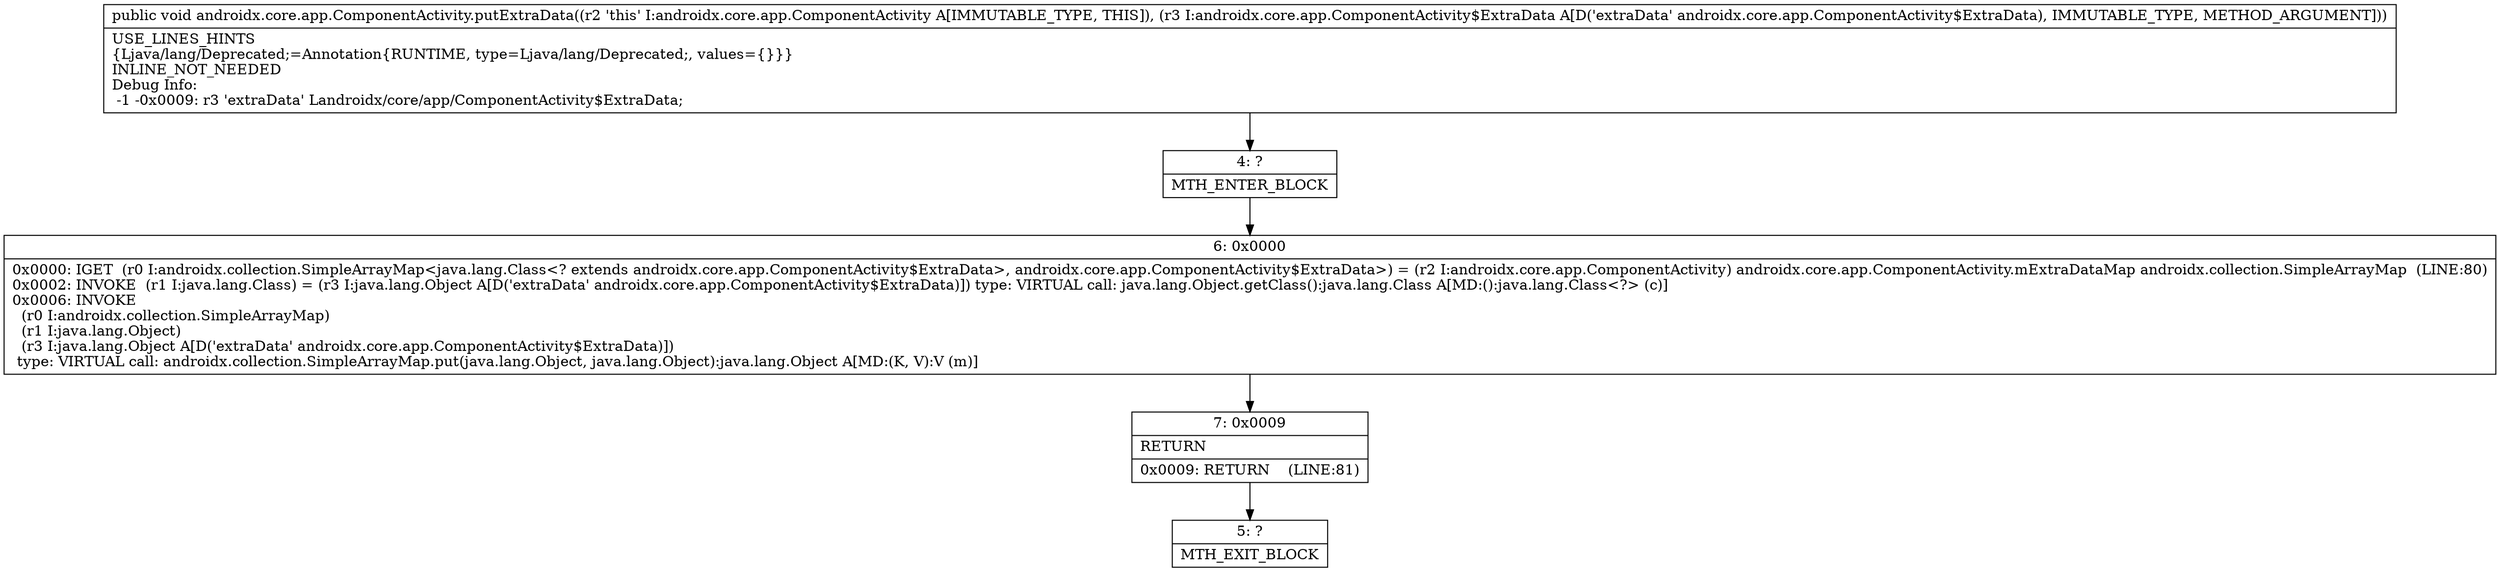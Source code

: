 digraph "CFG forandroidx.core.app.ComponentActivity.putExtraData(Landroidx\/core\/app\/ComponentActivity$ExtraData;)V" {
Node_4 [shape=record,label="{4\:\ ?|MTH_ENTER_BLOCK\l}"];
Node_6 [shape=record,label="{6\:\ 0x0000|0x0000: IGET  (r0 I:androidx.collection.SimpleArrayMap\<java.lang.Class\<? extends androidx.core.app.ComponentActivity$ExtraData\>, androidx.core.app.ComponentActivity$ExtraData\>) = (r2 I:androidx.core.app.ComponentActivity) androidx.core.app.ComponentActivity.mExtraDataMap androidx.collection.SimpleArrayMap  (LINE:80)\l0x0002: INVOKE  (r1 I:java.lang.Class) = (r3 I:java.lang.Object A[D('extraData' androidx.core.app.ComponentActivity$ExtraData)]) type: VIRTUAL call: java.lang.Object.getClass():java.lang.Class A[MD:():java.lang.Class\<?\> (c)]\l0x0006: INVOKE  \l  (r0 I:androidx.collection.SimpleArrayMap)\l  (r1 I:java.lang.Object)\l  (r3 I:java.lang.Object A[D('extraData' androidx.core.app.ComponentActivity$ExtraData)])\l type: VIRTUAL call: androidx.collection.SimpleArrayMap.put(java.lang.Object, java.lang.Object):java.lang.Object A[MD:(K, V):V (m)]\l}"];
Node_7 [shape=record,label="{7\:\ 0x0009|RETURN\l|0x0009: RETURN    (LINE:81)\l}"];
Node_5 [shape=record,label="{5\:\ ?|MTH_EXIT_BLOCK\l}"];
MethodNode[shape=record,label="{public void androidx.core.app.ComponentActivity.putExtraData((r2 'this' I:androidx.core.app.ComponentActivity A[IMMUTABLE_TYPE, THIS]), (r3 I:androidx.core.app.ComponentActivity$ExtraData A[D('extraData' androidx.core.app.ComponentActivity$ExtraData), IMMUTABLE_TYPE, METHOD_ARGUMENT]))  | USE_LINES_HINTS\l\{Ljava\/lang\/Deprecated;=Annotation\{RUNTIME, type=Ljava\/lang\/Deprecated;, values=\{\}\}\}\lINLINE_NOT_NEEDED\lDebug Info:\l  \-1 \-0x0009: r3 'extraData' Landroidx\/core\/app\/ComponentActivity$ExtraData;\l}"];
MethodNode -> Node_4;Node_4 -> Node_6;
Node_6 -> Node_7;
Node_7 -> Node_5;
}

